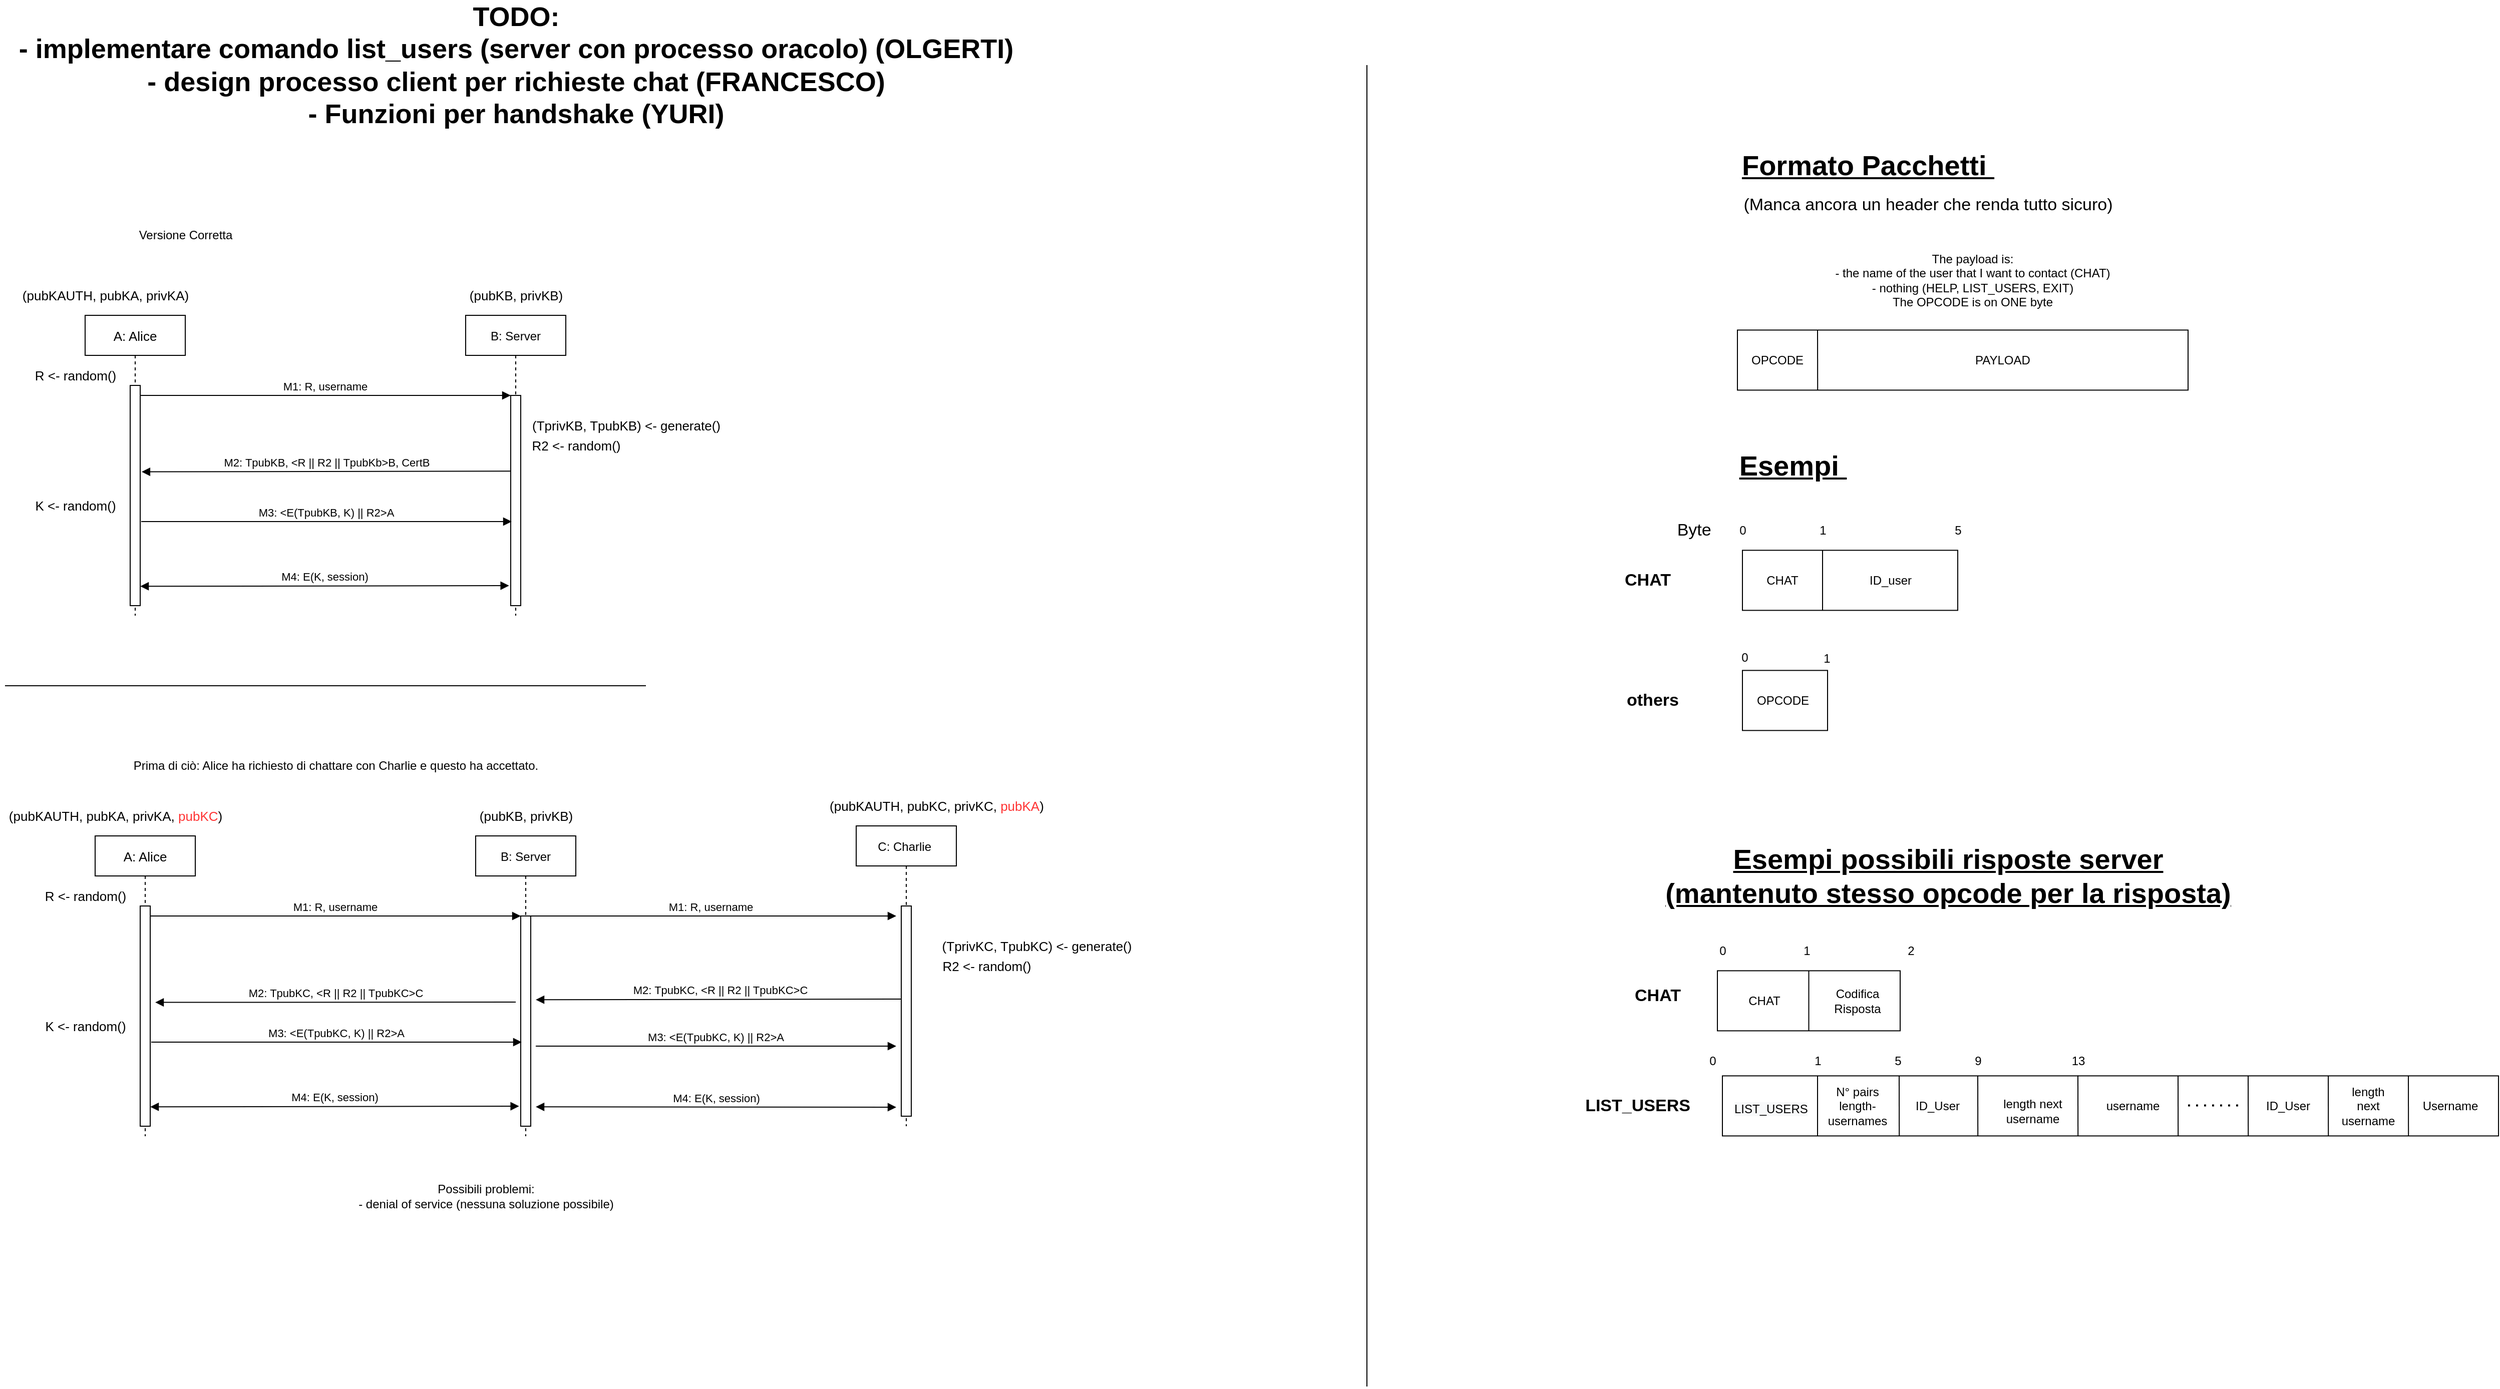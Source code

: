 <mxfile version="14.5.1" type="device"><diagram id="kgpKYQtTHZ0yAKxKKP6v" name="Page-1"><mxGraphModel dx="1326" dy="1006" grid="1" gridSize="10" guides="1" tooltips="1" connect="1" arrows="1" fold="1" page="1" pageScale="1" pageWidth="850" pageHeight="1100" math="0" shadow="0"><root><mxCell id="0"/><mxCell id="1" parent="0"/><mxCell id="logFHR4Tq8mK9j3clw_R-1" value="A: Alice" style="shape=umlLifeline;perimeter=lifelinePerimeter;container=1;collapsible=0;recursiveResize=0;rounded=0;shadow=0;strokeWidth=1;fontSize=13;" parent="1" vertex="1"><mxGeometry x="110" y="350" width="100" height="300" as="geometry"/></mxCell><mxCell id="logFHR4Tq8mK9j3clw_R-2" value="" style="points=[];perimeter=orthogonalPerimeter;rounded=0;shadow=0;strokeWidth=1;" parent="logFHR4Tq8mK9j3clw_R-1" vertex="1"><mxGeometry x="45" y="70" width="10" height="220" as="geometry"/></mxCell><mxCell id="logFHR4Tq8mK9j3clw_R-3" value="B: Server" style="shape=umlLifeline;perimeter=lifelinePerimeter;container=1;collapsible=0;recursiveResize=0;rounded=0;shadow=0;strokeWidth=1;" parent="1" vertex="1"><mxGeometry x="490" y="350" width="100" height="300" as="geometry"/></mxCell><mxCell id="logFHR4Tq8mK9j3clw_R-4" value="" style="points=[];perimeter=orthogonalPerimeter;rounded=0;shadow=0;strokeWidth=1;" parent="logFHR4Tq8mK9j3clw_R-3" vertex="1"><mxGeometry x="45" y="80" width="10" height="210" as="geometry"/></mxCell><mxCell id="logFHR4Tq8mK9j3clw_R-5" value="M1: R, username" style="verticalAlign=bottom;endArrow=block;entryX=0;entryY=0;shadow=0;strokeWidth=1;" parent="1" source="logFHR4Tq8mK9j3clw_R-2" target="logFHR4Tq8mK9j3clw_R-4" edge="1"><mxGeometry relative="1" as="geometry"><mxPoint x="265" y="430" as="sourcePoint"/></mxGeometry></mxCell><mxCell id="logFHR4Tq8mK9j3clw_R-6" value="M2: TpubKB, &amp;lt;R || R2 || TpubKb&amp;gt;B, CertB" style="html=1;verticalAlign=bottom;endArrow=block;entryX=1.144;entryY=0.224;entryDx=0;entryDy=0;entryPerimeter=0;exitX=-0.022;exitY=0.184;exitDx=0;exitDy=0;exitPerimeter=0;" parent="1" edge="1"><mxGeometry width="80" relative="1" as="geometry"><mxPoint x="534.78" y="505.64" as="sourcePoint"/><mxPoint x="166.44" y="506.28" as="targetPoint"/></mxGeometry></mxCell><mxCell id="logFHR4Tq8mK9j3clw_R-7" value="(pubKAUTH, pubKA, privKA)" style="text;html=1;align=center;verticalAlign=middle;resizable=0;points=[];autosize=1;fontSize=13;" parent="1" vertex="1"><mxGeometry x="40" y="320" width="180" height="20" as="geometry"/></mxCell><mxCell id="logFHR4Tq8mK9j3clw_R-8" value="(pubKB, privKB)" style="text;html=1;align=center;verticalAlign=middle;resizable=0;points=[];autosize=1;fontSize=13;" parent="1" vertex="1"><mxGeometry x="485" y="320" width="110" height="20" as="geometry"/></mxCell><mxCell id="logFHR4Tq8mK9j3clw_R-9" value="M3: &lt;E(TpubKB, K) || R2&gt;A" style="verticalAlign=bottom;endArrow=block;entryX=0;entryY=0;shadow=0;strokeWidth=1;" parent="1" edge="1"><mxGeometry relative="1" as="geometry"><mxPoint x="166" y="556.0" as="sourcePoint"/><mxPoint x="536" y="556.0" as="targetPoint"/></mxGeometry></mxCell><mxCell id="logFHR4Tq8mK9j3clw_R-10" value="M4: E(K, session)" style="html=1;verticalAlign=bottom;endArrow=block;entryX=1.144;entryY=0.224;entryDx=0;entryDy=0;entryPerimeter=0;exitX=-0.022;exitY=0.184;exitDx=0;exitDy=0;exitPerimeter=0;startArrow=block;startFill=1;" parent="1" edge="1"><mxGeometry width="80" relative="1" as="geometry"><mxPoint x="533.34" y="620.0" as="sourcePoint"/><mxPoint x="165" y="620.64" as="targetPoint"/></mxGeometry></mxCell><mxCell id="logFHR4Tq8mK9j3clw_R-11" value="R &amp;lt;- random()" style="text;html=1;align=center;verticalAlign=middle;resizable=0;points=[];autosize=1;fontSize=13;" parent="1" vertex="1"><mxGeometry x="50" y="400" width="100" height="20" as="geometry"/></mxCell><mxCell id="logFHR4Tq8mK9j3clw_R-12" value="R2 &amp;lt;- random()" style="text;html=1;align=center;verticalAlign=middle;resizable=0;points=[];autosize=1;fontSize=13;" parent="1" vertex="1"><mxGeometry x="550" y="470" width="100" height="20" as="geometry"/></mxCell><mxCell id="logFHR4Tq8mK9j3clw_R-13" value="K &amp;lt;- random()" style="text;html=1;align=center;verticalAlign=middle;resizable=0;points=[];autosize=1;fontSize=13;" parent="1" vertex="1"><mxGeometry x="50" y="530" width="100" height="20" as="geometry"/></mxCell><mxCell id="logFHR4Tq8mK9j3clw_R-15" value="(TprivKB, TpubKB) &amp;lt;- generate()" style="text;html=1;align=center;verticalAlign=middle;resizable=0;points=[];autosize=1;fontSize=13;" parent="1" vertex="1"><mxGeometry x="550" y="450" width="200" height="20" as="geometry"/></mxCell><mxCell id="logFHR4Tq8mK9j3clw_R-16" value="Versione Corretta" style="text;html=1;align=center;verticalAlign=middle;resizable=0;points=[];autosize=1;" parent="1" vertex="1"><mxGeometry x="155" y="260" width="110" height="20" as="geometry"/></mxCell><mxCell id="obQUkTwOszrsnYsp9mTK-1" value="A: Alice" style="shape=umlLifeline;perimeter=lifelinePerimeter;container=1;collapsible=0;recursiveResize=0;rounded=0;shadow=0;strokeWidth=1;fontSize=13;" parent="1" vertex="1"><mxGeometry x="120" y="870" width="100" height="300" as="geometry"/></mxCell><mxCell id="obQUkTwOszrsnYsp9mTK-2" value="" style="points=[];perimeter=orthogonalPerimeter;rounded=0;shadow=0;strokeWidth=1;" parent="obQUkTwOszrsnYsp9mTK-1" vertex="1"><mxGeometry x="45" y="70" width="10" height="220" as="geometry"/></mxCell><mxCell id="obQUkTwOszrsnYsp9mTK-3" value="B: Server" style="shape=umlLifeline;perimeter=lifelinePerimeter;container=1;collapsible=0;recursiveResize=0;rounded=0;shadow=0;strokeWidth=1;" parent="1" vertex="1"><mxGeometry x="500" y="870" width="100" height="300" as="geometry"/></mxCell><mxCell id="obQUkTwOszrsnYsp9mTK-4" value="" style="points=[];perimeter=orthogonalPerimeter;rounded=0;shadow=0;strokeWidth=1;" parent="obQUkTwOszrsnYsp9mTK-3" vertex="1"><mxGeometry x="45" y="80" width="10" height="210" as="geometry"/></mxCell><mxCell id="obQUkTwOszrsnYsp9mTK-5" value="M1: R, username" style="verticalAlign=bottom;endArrow=block;entryX=0;entryY=0;shadow=0;strokeWidth=1;" parent="1" source="obQUkTwOszrsnYsp9mTK-2" target="obQUkTwOszrsnYsp9mTK-4" edge="1"><mxGeometry relative="1" as="geometry"><mxPoint x="275" y="950" as="sourcePoint"/></mxGeometry></mxCell><mxCell id="obQUkTwOszrsnYsp9mTK-6" value="M2: TpubKC, &amp;lt;R || R2 || TpubKC&amp;gt;C" style="html=1;verticalAlign=bottom;endArrow=block;entryX=1.144;entryY=0.224;entryDx=0;entryDy=0;entryPerimeter=0;exitX=-0.022;exitY=0.184;exitDx=0;exitDy=0;exitPerimeter=0;" parent="1" edge="1"><mxGeometry width="80" relative="1" as="geometry"><mxPoint x="928.34" y="1033.0" as="sourcePoint"/><mxPoint x="560" y="1033.64" as="targetPoint"/></mxGeometry></mxCell><mxCell id="obQUkTwOszrsnYsp9mTK-7" value="(pubKAUTH, pubKA, privKA, &lt;font color=&quot;#ff3333&quot;&gt;pubKC&lt;/font&gt;)" style="text;html=1;align=center;verticalAlign=middle;resizable=0;points=[];autosize=1;fontSize=13;" parent="1" vertex="1"><mxGeometry x="25" y="840" width="230" height="20" as="geometry"/></mxCell><mxCell id="obQUkTwOszrsnYsp9mTK-8" value="(pubKB, privKB)" style="text;html=1;align=center;verticalAlign=middle;resizable=0;points=[];autosize=1;fontSize=13;" parent="1" vertex="1"><mxGeometry x="495" y="840" width="110" height="20" as="geometry"/></mxCell><mxCell id="obQUkTwOszrsnYsp9mTK-9" value="M3: &lt;E(TpubKC, K) || R2&gt;A" style="verticalAlign=bottom;endArrow=block;entryX=0;entryY=0;shadow=0;strokeWidth=1;" parent="1" edge="1"><mxGeometry relative="1" as="geometry"><mxPoint x="176" y="1076.0" as="sourcePoint"/><mxPoint x="546" y="1076.0" as="targetPoint"/></mxGeometry></mxCell><mxCell id="obQUkTwOszrsnYsp9mTK-10" value="M4: E(K, session)" style="html=1;verticalAlign=bottom;endArrow=block;entryX=1.144;entryY=0.224;entryDx=0;entryDy=0;entryPerimeter=0;exitX=-0.022;exitY=0.184;exitDx=0;exitDy=0;exitPerimeter=0;startArrow=block;startFill=1;" parent="1" edge="1"><mxGeometry width="80" relative="1" as="geometry"><mxPoint x="543.34" y="1140" as="sourcePoint"/><mxPoint x="175" y="1140.64" as="targetPoint"/></mxGeometry></mxCell><mxCell id="obQUkTwOszrsnYsp9mTK-11" value="R &amp;lt;- random()" style="text;html=1;align=center;verticalAlign=middle;resizable=0;points=[];autosize=1;fontSize=13;" parent="1" vertex="1"><mxGeometry x="60" y="920" width="100" height="20" as="geometry"/></mxCell><mxCell id="obQUkTwOszrsnYsp9mTK-12" value="R2 &amp;lt;- random()" style="text;html=1;align=center;verticalAlign=middle;resizable=0;points=[];autosize=1;fontSize=13;" parent="1" vertex="1"><mxGeometry x="960" y="990" width="100" height="20" as="geometry"/></mxCell><mxCell id="obQUkTwOszrsnYsp9mTK-13" value="K &amp;lt;- random()" style="text;html=1;align=center;verticalAlign=middle;resizable=0;points=[];autosize=1;fontSize=13;" parent="1" vertex="1"><mxGeometry x="60" y="1050" width="100" height="20" as="geometry"/></mxCell><mxCell id="obQUkTwOszrsnYsp9mTK-14" value="(TprivKC, TpubKC) &amp;lt;- generate()" style="text;html=1;align=center;verticalAlign=middle;resizable=0;points=[];autosize=1;fontSize=13;" parent="1" vertex="1"><mxGeometry x="960" y="970" width="200" height="20" as="geometry"/></mxCell><mxCell id="obQUkTwOszrsnYsp9mTK-15" value="" style="endArrow=none;html=1;" parent="1" edge="1"><mxGeometry width="50" height="50" relative="1" as="geometry"><mxPoint x="30" y="720" as="sourcePoint"/><mxPoint x="670" y="720" as="targetPoint"/></mxGeometry></mxCell><mxCell id="obQUkTwOszrsnYsp9mTK-16" value="C: Charlie " style="shape=umlLifeline;perimeter=lifelinePerimeter;container=1;collapsible=0;recursiveResize=0;rounded=0;shadow=0;strokeWidth=1;" parent="1" vertex="1"><mxGeometry x="880" y="860" width="100" height="300" as="geometry"/></mxCell><mxCell id="obQUkTwOszrsnYsp9mTK-17" value="" style="points=[];perimeter=orthogonalPerimeter;rounded=0;shadow=0;strokeWidth=1;" parent="obQUkTwOszrsnYsp9mTK-16" vertex="1"><mxGeometry x="45" y="80" width="10" height="210" as="geometry"/></mxCell><mxCell id="obQUkTwOszrsnYsp9mTK-18" value="(pubKAUTH, pubKC, privKC, &lt;font color=&quot;#ff3333&quot;&gt;pubKA&lt;/font&gt;)" style="text;html=1;align=center;verticalAlign=middle;resizable=0;points=[];autosize=1;fontSize=13;" parent="1" vertex="1"><mxGeometry x="845" y="830" width="230" height="20" as="geometry"/></mxCell><mxCell id="obQUkTwOszrsnYsp9mTK-19" value="M1: R, username" style="verticalAlign=bottom;endArrow=block;entryX=0;entryY=0;shadow=0;strokeWidth=1;" parent="1" edge="1"><mxGeometry relative="1" as="geometry"><mxPoint x="550" y="950.0" as="sourcePoint"/><mxPoint x="920" y="950.0" as="targetPoint"/></mxGeometry></mxCell><mxCell id="obQUkTwOszrsnYsp9mTK-20" value="M2: TpubKC, &amp;lt;R || R2 || TpubKC&amp;gt;C" style="html=1;verticalAlign=bottom;endArrow=block;entryX=1.144;entryY=0.224;entryDx=0;entryDy=0;entryPerimeter=0;" parent="1" edge="1"><mxGeometry width="80" relative="1" as="geometry"><mxPoint x="540" y="1036" as="sourcePoint"/><mxPoint x="180.0" y="1036.28" as="targetPoint"/></mxGeometry></mxCell><mxCell id="obQUkTwOszrsnYsp9mTK-21" value="M3: &lt;E(TpubKC, K) || R2&gt;A" style="verticalAlign=bottom;endArrow=block;shadow=0;strokeWidth=1;" parent="1" edge="1"><mxGeometry relative="1" as="geometry"><mxPoint x="560" y="1080.0" as="sourcePoint"/><mxPoint x="920" y="1080" as="targetPoint"/></mxGeometry></mxCell><mxCell id="obQUkTwOszrsnYsp9mTK-22" value="M4: E(K, session)" style="html=1;verticalAlign=bottom;endArrow=block;entryX=1.144;entryY=0.224;entryDx=0;entryDy=0;entryPerimeter=0;startArrow=block;startFill=1;" parent="1" edge="1"><mxGeometry width="80" relative="1" as="geometry"><mxPoint x="920" y="1141" as="sourcePoint"/><mxPoint x="560" y="1140.64" as="targetPoint"/></mxGeometry></mxCell><mxCell id="obQUkTwOszrsnYsp9mTK-24" value="Possibili problemi:&lt;br&gt;- denial of service (nessuna soluzione possibile)" style="text;html=1;align=center;verticalAlign=middle;resizable=0;points=[];autosize=1;" parent="1" vertex="1"><mxGeometry x="375" y="1215" width="270" height="30" as="geometry"/></mxCell><mxCell id="gQfEe4sj8KArPx77qBUB-1" value="Prima di ciò: Alice ha richiesto di chattare con Charlie e questo ha accettato." style="text;html=1;align=center;verticalAlign=middle;resizable=0;points=[];autosize=1;" parent="1" vertex="1"><mxGeometry x="150" y="790" width="420" height="20" as="geometry"/></mxCell><mxCell id="-JZagWRmZClXhyNMdO4t-1" value="" style="rounded=0;whiteSpace=wrap;html=1;fontSize=17;verticalAlign=middle;" vertex="1" parent="1"><mxGeometry x="1745" y="1109.7" width="775" height="60" as="geometry"/></mxCell><mxCell id="-JZagWRmZClXhyNMdO4t-2" value="" style="rounded=0;whiteSpace=wrap;html=1;" vertex="1" parent="1"><mxGeometry x="1760" y="364.7" width="450" height="60" as="geometry"/></mxCell><mxCell id="-JZagWRmZClXhyNMdO4t-3" value="OPCODE" style="text;html=1;strokeColor=none;fillColor=none;align=center;verticalAlign=middle;whiteSpace=wrap;rounded=0;" vertex="1" parent="1"><mxGeometry x="1770" y="384.7" width="60" height="20" as="geometry"/></mxCell><mxCell id="-JZagWRmZClXhyNMdO4t-4" value="" style="endArrow=none;html=1;exitX=0.178;exitY=1.005;exitDx=0;exitDy=0;exitPerimeter=0;" edge="1" parent="1" source="-JZagWRmZClXhyNMdO4t-2"><mxGeometry width="50" height="50" relative="1" as="geometry"><mxPoint x="1910" y="454.7" as="sourcePoint"/><mxPoint x="1840.0" y="364.7" as="targetPoint"/></mxGeometry></mxCell><mxCell id="-JZagWRmZClXhyNMdO4t-5" value="PAYLOAD" style="text;html=1;strokeColor=none;fillColor=none;align=center;verticalAlign=middle;whiteSpace=wrap;rounded=0;" vertex="1" parent="1"><mxGeometry x="1880" y="384.7" width="290" height="20" as="geometry"/></mxCell><mxCell id="-JZagWRmZClXhyNMdO4t-6" value="The payload is:&lt;br&gt;- the name of the user that I want to contact (CHAT)&lt;br&gt;- nothing (HELP, LIST_USERS, EXIT)&lt;br&gt;The OPCODE is on ONE byte" style="text;html=1;strokeColor=none;fillColor=none;align=center;verticalAlign=middle;whiteSpace=wrap;rounded=0;" vertex="1" parent="1"><mxGeometry x="1810" y="294.7" width="370" height="40" as="geometry"/></mxCell><mxCell id="-JZagWRmZClXhyNMdO4t-7" value="" style="rounded=0;whiteSpace=wrap;html=1;" vertex="1" parent="1"><mxGeometry x="1765" y="584.7" width="215" height="60" as="geometry"/></mxCell><mxCell id="-JZagWRmZClXhyNMdO4t-8" value="" style="endArrow=none;html=1;" edge="1" parent="1"><mxGeometry width="50" height="50" relative="1" as="geometry"><mxPoint x="1845.0" y="644.7" as="sourcePoint"/><mxPoint x="1845.0" y="584.7" as="targetPoint"/></mxGeometry></mxCell><mxCell id="-JZagWRmZClXhyNMdO4t-9" value="CHAT" style="text;html=1;strokeColor=none;fillColor=none;align=center;verticalAlign=middle;whiteSpace=wrap;rounded=0;" vertex="1" parent="1"><mxGeometry x="1775" y="604.7" width="60" height="20" as="geometry"/></mxCell><mxCell id="-JZagWRmZClXhyNMdO4t-10" value="ID_user" style="text;html=1;strokeColor=none;fillColor=none;align=center;verticalAlign=middle;whiteSpace=wrap;rounded=0;" vertex="1" parent="1"><mxGeometry x="1882.5" y="604.7" width="60" height="20" as="geometry"/></mxCell><mxCell id="-JZagWRmZClXhyNMdO4t-11" value="0" style="text;html=1;align=center;verticalAlign=middle;resizable=0;points=[];autosize=1;" vertex="1" parent="1"><mxGeometry x="1755" y="554.7" width="20" height="20" as="geometry"/></mxCell><mxCell id="-JZagWRmZClXhyNMdO4t-12" value="1" style="text;html=1;align=center;verticalAlign=middle;resizable=0;points=[];autosize=1;" vertex="1" parent="1"><mxGeometry x="1835" y="554.7" width="20" height="20" as="geometry"/></mxCell><mxCell id="-JZagWRmZClXhyNMdO4t-13" value="5" style="text;html=1;align=center;verticalAlign=middle;resizable=0;points=[];autosize=1;" vertex="1" parent="1"><mxGeometry x="1970" y="554.7" width="20" height="20" as="geometry"/></mxCell><mxCell id="-JZagWRmZClXhyNMdO4t-14" value="&lt;font size=&quot;1&quot;&gt;&lt;b style=&quot;font-size: 28px&quot;&gt;&lt;u&gt;Formato Pacchetti&amp;nbsp;&lt;/u&gt;&lt;/b&gt;&lt;/font&gt;" style="text;html=1;align=center;verticalAlign=middle;resizable=0;points=[];autosize=1;" vertex="1" parent="1"><mxGeometry x="1755" y="184.7" width="270" height="30" as="geometry"/></mxCell><mxCell id="-JZagWRmZClXhyNMdO4t-15" value="&lt;font size=&quot;1&quot;&gt;&lt;b style=&quot;font-size: 28px&quot;&gt;&lt;u&gt;Esempi&amp;nbsp;&lt;/u&gt;&lt;/b&gt;&lt;/font&gt;" style="text;html=1;align=center;verticalAlign=middle;resizable=0;points=[];autosize=1;" vertex="1" parent="1"><mxGeometry x="1755" y="484.7" width="120" height="30" as="geometry"/></mxCell><mxCell id="-JZagWRmZClXhyNMdO4t-16" value="CHAT" style="text;html=1;align=center;verticalAlign=middle;resizable=0;points=[];autosize=1;fontStyle=1;fontSize=17;" vertex="1" parent="1"><mxGeometry x="1640" y="599.7" width="60" height="30" as="geometry"/></mxCell><mxCell id="-JZagWRmZClXhyNMdO4t-17" value="others" style="text;html=1;align=center;verticalAlign=middle;resizable=0;points=[];autosize=1;fontStyle=1;fontSize=17;" vertex="1" parent="1"><mxGeometry x="1640" y="719.7" width="70" height="30" as="geometry"/></mxCell><mxCell id="-JZagWRmZClXhyNMdO4t-18" value="" style="rounded=0;whiteSpace=wrap;html=1;" vertex="1" parent="1"><mxGeometry x="1765" y="704.7" width="85" height="60" as="geometry"/></mxCell><mxCell id="-JZagWRmZClXhyNMdO4t-19" value="OPCODE" style="text;html=1;strokeColor=none;fillColor=none;align=center;verticalAlign=middle;whiteSpace=wrap;rounded=0;" vertex="1" parent="1"><mxGeometry x="1738.75" y="724.7" width="132.5" height="20" as="geometry"/></mxCell><mxCell id="-JZagWRmZClXhyNMdO4t-20" value="0" style="text;html=1;align=center;verticalAlign=middle;resizable=0;points=[];autosize=1;" vertex="1" parent="1"><mxGeometry x="1757" y="681.7" width="20" height="20" as="geometry"/></mxCell><mxCell id="-JZagWRmZClXhyNMdO4t-21" value="1" style="text;html=1;align=center;verticalAlign=middle;resizable=0;points=[];autosize=1;" vertex="1" parent="1"><mxGeometry x="1839" y="682.7" width="20" height="20" as="geometry"/></mxCell><mxCell id="-JZagWRmZClXhyNMdO4t-22" value="(Manca ancora un header che renda tutto sicuro)" style="text;html=1;align=center;verticalAlign=middle;resizable=0;points=[];autosize=1;fontSize=17;" vertex="1" parent="1"><mxGeometry x="1760" y="224.7" width="380" height="30" as="geometry"/></mxCell><mxCell id="-JZagWRmZClXhyNMdO4t-23" value="&lt;font size=&quot;1&quot;&gt;&lt;b style=&quot;font-size: 28px&quot;&gt;&lt;u&gt;Esempi possibili risposte server&lt;br&gt;(mantenuto stesso opcode per la risposta)&lt;/u&gt;&lt;/b&gt;&lt;/font&gt;" style="text;html=1;align=center;verticalAlign=middle;resizable=0;points=[];autosize=1;" vertex="1" parent="1"><mxGeometry x="1680" y="884.7" width="580" height="50" as="geometry"/></mxCell><mxCell id="-JZagWRmZClXhyNMdO4t-24" value="CHAT" style="text;html=1;align=center;verticalAlign=middle;resizable=0;points=[];autosize=1;fontStyle=1;fontSize=17;" vertex="1" parent="1"><mxGeometry x="1650" y="1014.7" width="60" height="30" as="geometry"/></mxCell><mxCell id="-JZagWRmZClXhyNMdO4t-25" value="" style="rounded=0;whiteSpace=wrap;html=1;" vertex="1" parent="1"><mxGeometry x="1740" y="1004.7" width="182.5" height="60" as="geometry"/></mxCell><mxCell id="-JZagWRmZClXhyNMdO4t-26" value="CHAT" style="text;html=1;strokeColor=none;fillColor=none;align=center;verticalAlign=middle;whiteSpace=wrap;rounded=0;" vertex="1" parent="1"><mxGeometry x="1757" y="1024.7" width="60" height="20" as="geometry"/></mxCell><mxCell id="-JZagWRmZClXhyNMdO4t-27" value="0" style="text;html=1;align=center;verticalAlign=middle;resizable=0;points=[];autosize=1;" vertex="1" parent="1"><mxGeometry x="1735" y="974.7" width="20" height="20" as="geometry"/></mxCell><mxCell id="-JZagWRmZClXhyNMdO4t-28" value="1" style="text;html=1;align=center;verticalAlign=middle;resizable=0;points=[];autosize=1;" vertex="1" parent="1"><mxGeometry x="1818.75" y="974.7" width="20" height="20" as="geometry"/></mxCell><mxCell id="-JZagWRmZClXhyNMdO4t-29" value="2" style="text;html=1;align=center;verticalAlign=middle;resizable=0;points=[];autosize=1;" vertex="1" parent="1"><mxGeometry x="1922.5" y="974.7" width="20" height="20" as="geometry"/></mxCell><mxCell id="-JZagWRmZClXhyNMdO4t-30" value="&amp;nbsp;Byte" style="text;html=1;align=center;verticalAlign=middle;resizable=0;points=[];autosize=1;fontSize=17;" vertex="1" parent="1"><mxGeometry x="1688.75" y="549.7" width="50" height="30" as="geometry"/></mxCell><mxCell id="-JZagWRmZClXhyNMdO4t-31" value="" style="endArrow=none;html=1;fontSize=17;entryX=0.5;entryY=0;entryDx=0;entryDy=0;exitX=0.5;exitY=1;exitDx=0;exitDy=0;" edge="1" parent="1" source="-JZagWRmZClXhyNMdO4t-25" target="-JZagWRmZClXhyNMdO4t-25"><mxGeometry width="50" height="50" relative="1" as="geometry"><mxPoint x="1805" y="1064.7" as="sourcePoint"/><mxPoint x="1855" y="1014.7" as="targetPoint"/></mxGeometry></mxCell><mxCell id="-JZagWRmZClXhyNMdO4t-32" value="Codifica Risposta" style="text;html=1;strokeColor=none;fillColor=none;align=center;verticalAlign=middle;whiteSpace=wrap;rounded=0;" vertex="1" parent="1"><mxGeometry x="1850" y="1024.7" width="60" height="20" as="geometry"/></mxCell><mxCell id="-JZagWRmZClXhyNMdO4t-33" value="LIST_USERS" style="text;html=1;align=center;verticalAlign=middle;resizable=0;points=[];autosize=1;fontStyle=1;fontSize=17;" vertex="1" parent="1"><mxGeometry x="1600" y="1124.7" width="120" height="30" as="geometry"/></mxCell><mxCell id="-JZagWRmZClXhyNMdO4t-34" value="&lt;span style=&quot;color: rgb(0, 0, 0); font-family: helvetica; font-size: 12px; font-style: normal; font-weight: 400; letter-spacing: normal; text-align: center; text-indent: 0px; text-transform: none; word-spacing: 0px; background-color: rgb(248, 249, 250); display: inline; float: none;&quot;&gt;LIST_USERS&lt;/span&gt;" style="text;whiteSpace=wrap;html=1;fontSize=17;" vertex="1" parent="1"><mxGeometry x="1755" y="1124.7" width="85" height="40" as="geometry"/></mxCell><mxCell id="-JZagWRmZClXhyNMdO4t-35" value="0" style="text;html=1;align=center;verticalAlign=middle;resizable=0;points=[];autosize=1;" vertex="1" parent="1"><mxGeometry x="1725" y="1084.7" width="20" height="20" as="geometry"/></mxCell><mxCell id="-JZagWRmZClXhyNMdO4t-36" value="1" style="text;html=1;align=center;verticalAlign=middle;resizable=0;points=[];autosize=1;" vertex="1" parent="1"><mxGeometry x="1830" y="1084.7" width="20" height="20" as="geometry"/></mxCell><mxCell id="-JZagWRmZClXhyNMdO4t-37" value="" style="endArrow=none;html=1;fontSize=17;entryX=0.5;entryY=0;entryDx=0;entryDy=0;exitX=0.5;exitY=1;exitDx=0;exitDy=0;" edge="1" parent="1"><mxGeometry width="50" height="50" relative="1" as="geometry"><mxPoint x="1840.0" y="1169.7" as="sourcePoint"/><mxPoint x="1840.0" y="1109.7" as="targetPoint"/></mxGeometry></mxCell><mxCell id="-JZagWRmZClXhyNMdO4t-38" value="N° pairs length-usernames" style="text;html=1;strokeColor=none;fillColor=none;align=center;verticalAlign=middle;whiteSpace=wrap;rounded=0;" vertex="1" parent="1"><mxGeometry x="1850" y="1129.7" width="60" height="20" as="geometry"/></mxCell><mxCell id="-JZagWRmZClXhyNMdO4t-39" value="" style="endArrow=none;html=1;exitX=0.178;exitY=1.005;exitDx=0;exitDy=0;exitPerimeter=0;" edge="1" parent="1"><mxGeometry width="50" height="50" relative="1" as="geometry"><mxPoint x="1921.6" y="1170.0" as="sourcePoint"/><mxPoint x="1921.5" y="1109.7" as="targetPoint"/></mxGeometry></mxCell><mxCell id="-JZagWRmZClXhyNMdO4t-40" value="5" style="text;html=1;align=center;verticalAlign=middle;resizable=0;points=[];autosize=1;" vertex="1" parent="1"><mxGeometry x="1910" y="1084.7" width="20" height="20" as="geometry"/></mxCell><mxCell id="-JZagWRmZClXhyNMdO4t-41" value="ID_User" style="text;html=1;strokeColor=none;fillColor=none;align=center;verticalAlign=middle;whiteSpace=wrap;rounded=0;" vertex="1" parent="1"><mxGeometry x="1930" y="1129.7" width="60" height="20" as="geometry"/></mxCell><mxCell id="-JZagWRmZClXhyNMdO4t-42" value="" style="endArrow=none;html=1;exitX=0.178;exitY=1.005;exitDx=0;exitDy=0;exitPerimeter=0;" edge="1" parent="1"><mxGeometry width="50" height="50" relative="1" as="geometry"><mxPoint x="2000.1" y="1170.0" as="sourcePoint"/><mxPoint x="2000.0" y="1109.7" as="targetPoint"/></mxGeometry></mxCell><mxCell id="-JZagWRmZClXhyNMdO4t-43" value="9" style="text;html=1;align=center;verticalAlign=middle;resizable=0;points=[];autosize=1;" vertex="1" parent="1"><mxGeometry x="1990" y="1084.7" width="20" height="20" as="geometry"/></mxCell><mxCell id="-JZagWRmZClXhyNMdO4t-44" value="length next username" style="text;html=1;strokeColor=none;fillColor=none;align=center;verticalAlign=middle;whiteSpace=wrap;rounded=0;" vertex="1" parent="1"><mxGeometry x="2010" y="1134.7" width="90" height="20" as="geometry"/></mxCell><mxCell id="-JZagWRmZClXhyNMdO4t-45" value="" style="endArrow=none;html=1;exitX=0.178;exitY=1.005;exitDx=0;exitDy=0;exitPerimeter=0;" edge="1" parent="1"><mxGeometry width="50" height="50" relative="1" as="geometry"><mxPoint x="2100.1" y="1169.7" as="sourcePoint"/><mxPoint x="2100" y="1109.4" as="targetPoint"/></mxGeometry></mxCell><mxCell id="-JZagWRmZClXhyNMdO4t-46" value="" style="endArrow=none;dashed=1;html=1;dashPattern=1 3;strokeWidth=2;fontSize=17;" edge="1" parent="1"><mxGeometry width="50" height="50" relative="1" as="geometry"><mxPoint x="2210" y="1139.2" as="sourcePoint"/><mxPoint x="2260" y="1139.2" as="targetPoint"/></mxGeometry></mxCell><mxCell id="-JZagWRmZClXhyNMdO4t-47" value="length next username" style="text;html=1;strokeColor=none;fillColor=none;align=center;verticalAlign=middle;whiteSpace=wrap;rounded=0;" vertex="1" parent="1"><mxGeometry x="2360" y="1129.7" width="60" height="20" as="geometry"/></mxCell><mxCell id="-JZagWRmZClXhyNMdO4t-48" value="Username" style="text;html=1;strokeColor=none;fillColor=none;align=center;verticalAlign=middle;whiteSpace=wrap;rounded=0;" vertex="1" parent="1"><mxGeometry x="2427" y="1129.7" width="90" height="20" as="geometry"/></mxCell><mxCell id="-JZagWRmZClXhyNMdO4t-49" value="" style="endArrow=none;html=1;exitX=0.178;exitY=1.005;exitDx=0;exitDy=0;exitPerimeter=0;" edge="1" parent="1"><mxGeometry width="50" height="50" relative="1" as="geometry"><mxPoint x="2430.1" y="1170.0" as="sourcePoint"/><mxPoint x="2430" y="1109.7" as="targetPoint"/></mxGeometry></mxCell><mxCell id="-JZagWRmZClXhyNMdO4t-50" value="" style="endArrow=none;html=1;exitX=0.178;exitY=1.005;exitDx=0;exitDy=0;exitPerimeter=0;" edge="1" parent="1"><mxGeometry width="50" height="50" relative="1" as="geometry"><mxPoint x="2350.1" y="1170.0" as="sourcePoint"/><mxPoint x="2350" y="1109.7" as="targetPoint"/></mxGeometry></mxCell><mxCell id="-JZagWRmZClXhyNMdO4t-51" style="edgeStyle=orthogonalEdgeStyle;rounded=0;orthogonalLoop=1;jettySize=auto;html=1;exitX=0.5;exitY=1;exitDx=0;exitDy=0;" edge="1" parent="1" source="-JZagWRmZClXhyNMdO4t-10" target="-JZagWRmZClXhyNMdO4t-10"><mxGeometry relative="1" as="geometry"/></mxCell><mxCell id="-JZagWRmZClXhyNMdO4t-52" value="13" style="text;html=1;align=center;verticalAlign=middle;resizable=0;points=[];autosize=1;" vertex="1" parent="1"><mxGeometry x="2085" y="1084.7" width="30" height="20" as="geometry"/></mxCell><mxCell id="-JZagWRmZClXhyNMdO4t-53" value="" style="endArrow=none;html=1;exitX=0.178;exitY=1.005;exitDx=0;exitDy=0;exitPerimeter=0;" edge="1" parent="1"><mxGeometry width="50" height="50" relative="1" as="geometry"><mxPoint x="2200.1" y="1170.0" as="sourcePoint"/><mxPoint x="2200" y="1109.7" as="targetPoint"/></mxGeometry></mxCell><mxCell id="-JZagWRmZClXhyNMdO4t-54" value="username" style="text;html=1;strokeColor=none;fillColor=none;align=center;verticalAlign=middle;whiteSpace=wrap;rounded=0;" vertex="1" parent="1"><mxGeometry x="2110" y="1129.7" width="90" height="20" as="geometry"/></mxCell><mxCell id="-JZagWRmZClXhyNMdO4t-55" value="ID_User" style="text;html=1;strokeColor=none;fillColor=none;align=center;verticalAlign=middle;whiteSpace=wrap;rounded=0;" vertex="1" parent="1"><mxGeometry x="2280" y="1129.7" width="60" height="20" as="geometry"/></mxCell><mxCell id="-JZagWRmZClXhyNMdO4t-56" value="" style="endArrow=none;html=1;exitX=0.178;exitY=1.005;exitDx=0;exitDy=0;exitPerimeter=0;" edge="1" parent="1"><mxGeometry width="50" height="50" relative="1" as="geometry"><mxPoint x="2270.1" y="1170.0" as="sourcePoint"/><mxPoint x="2270" y="1109.7" as="targetPoint"/></mxGeometry></mxCell><mxCell id="-JZagWRmZClXhyNMdO4t-57" value="" style="endArrow=none;html=1;" edge="1" parent="1"><mxGeometry width="50" height="50" relative="1" as="geometry"><mxPoint x="1390" y="1420" as="sourcePoint"/><mxPoint x="1390" y="100" as="targetPoint"/></mxGeometry></mxCell><mxCell id="-JZagWRmZClXhyNMdO4t-58" value="&lt;b&gt;&lt;font style=&quot;font-size: 27px&quot;&gt;TODO:&lt;br&gt;- implementare comando list_users (server con processo oracolo) (OLGERTI)&lt;br&gt;- design processo client per richieste chat (FRANCESCO)&lt;br&gt;- Funzioni per handshake (YURI)&lt;br&gt;&lt;/font&gt;&lt;/b&gt;" style="text;html=1;align=center;verticalAlign=middle;resizable=0;points=[];autosize=1;" vertex="1" parent="1"><mxGeometry x="35" y="60" width="1010" height="80" as="geometry"/></mxCell></root></mxGraphModel></diagram></mxfile>
